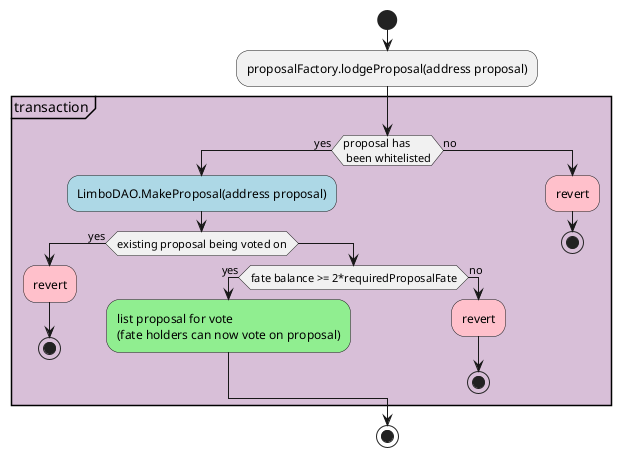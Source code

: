@startuml

start
:proposalFactory.lodgeProposal(address proposal);
partition #thistle "transaction"{
if(proposal has\n been whitelisted) then (yes)
    #lightblue:LimboDAO.MakeProposal(address proposal);
    if(existing proposal being voted on) then (yes)
        #pink:revert;
        stop
    else
        if(fate balance >= 2*requiredProposalFate) then (yes)
            #lightgreen:list proposal for vote\n(fate holders can now vote on proposal);
        else (no)
            #pink:revert;
            stop
        endif
    endif
else (no)
    #pink:revert;
    stop
endif
}
stop
@enduml